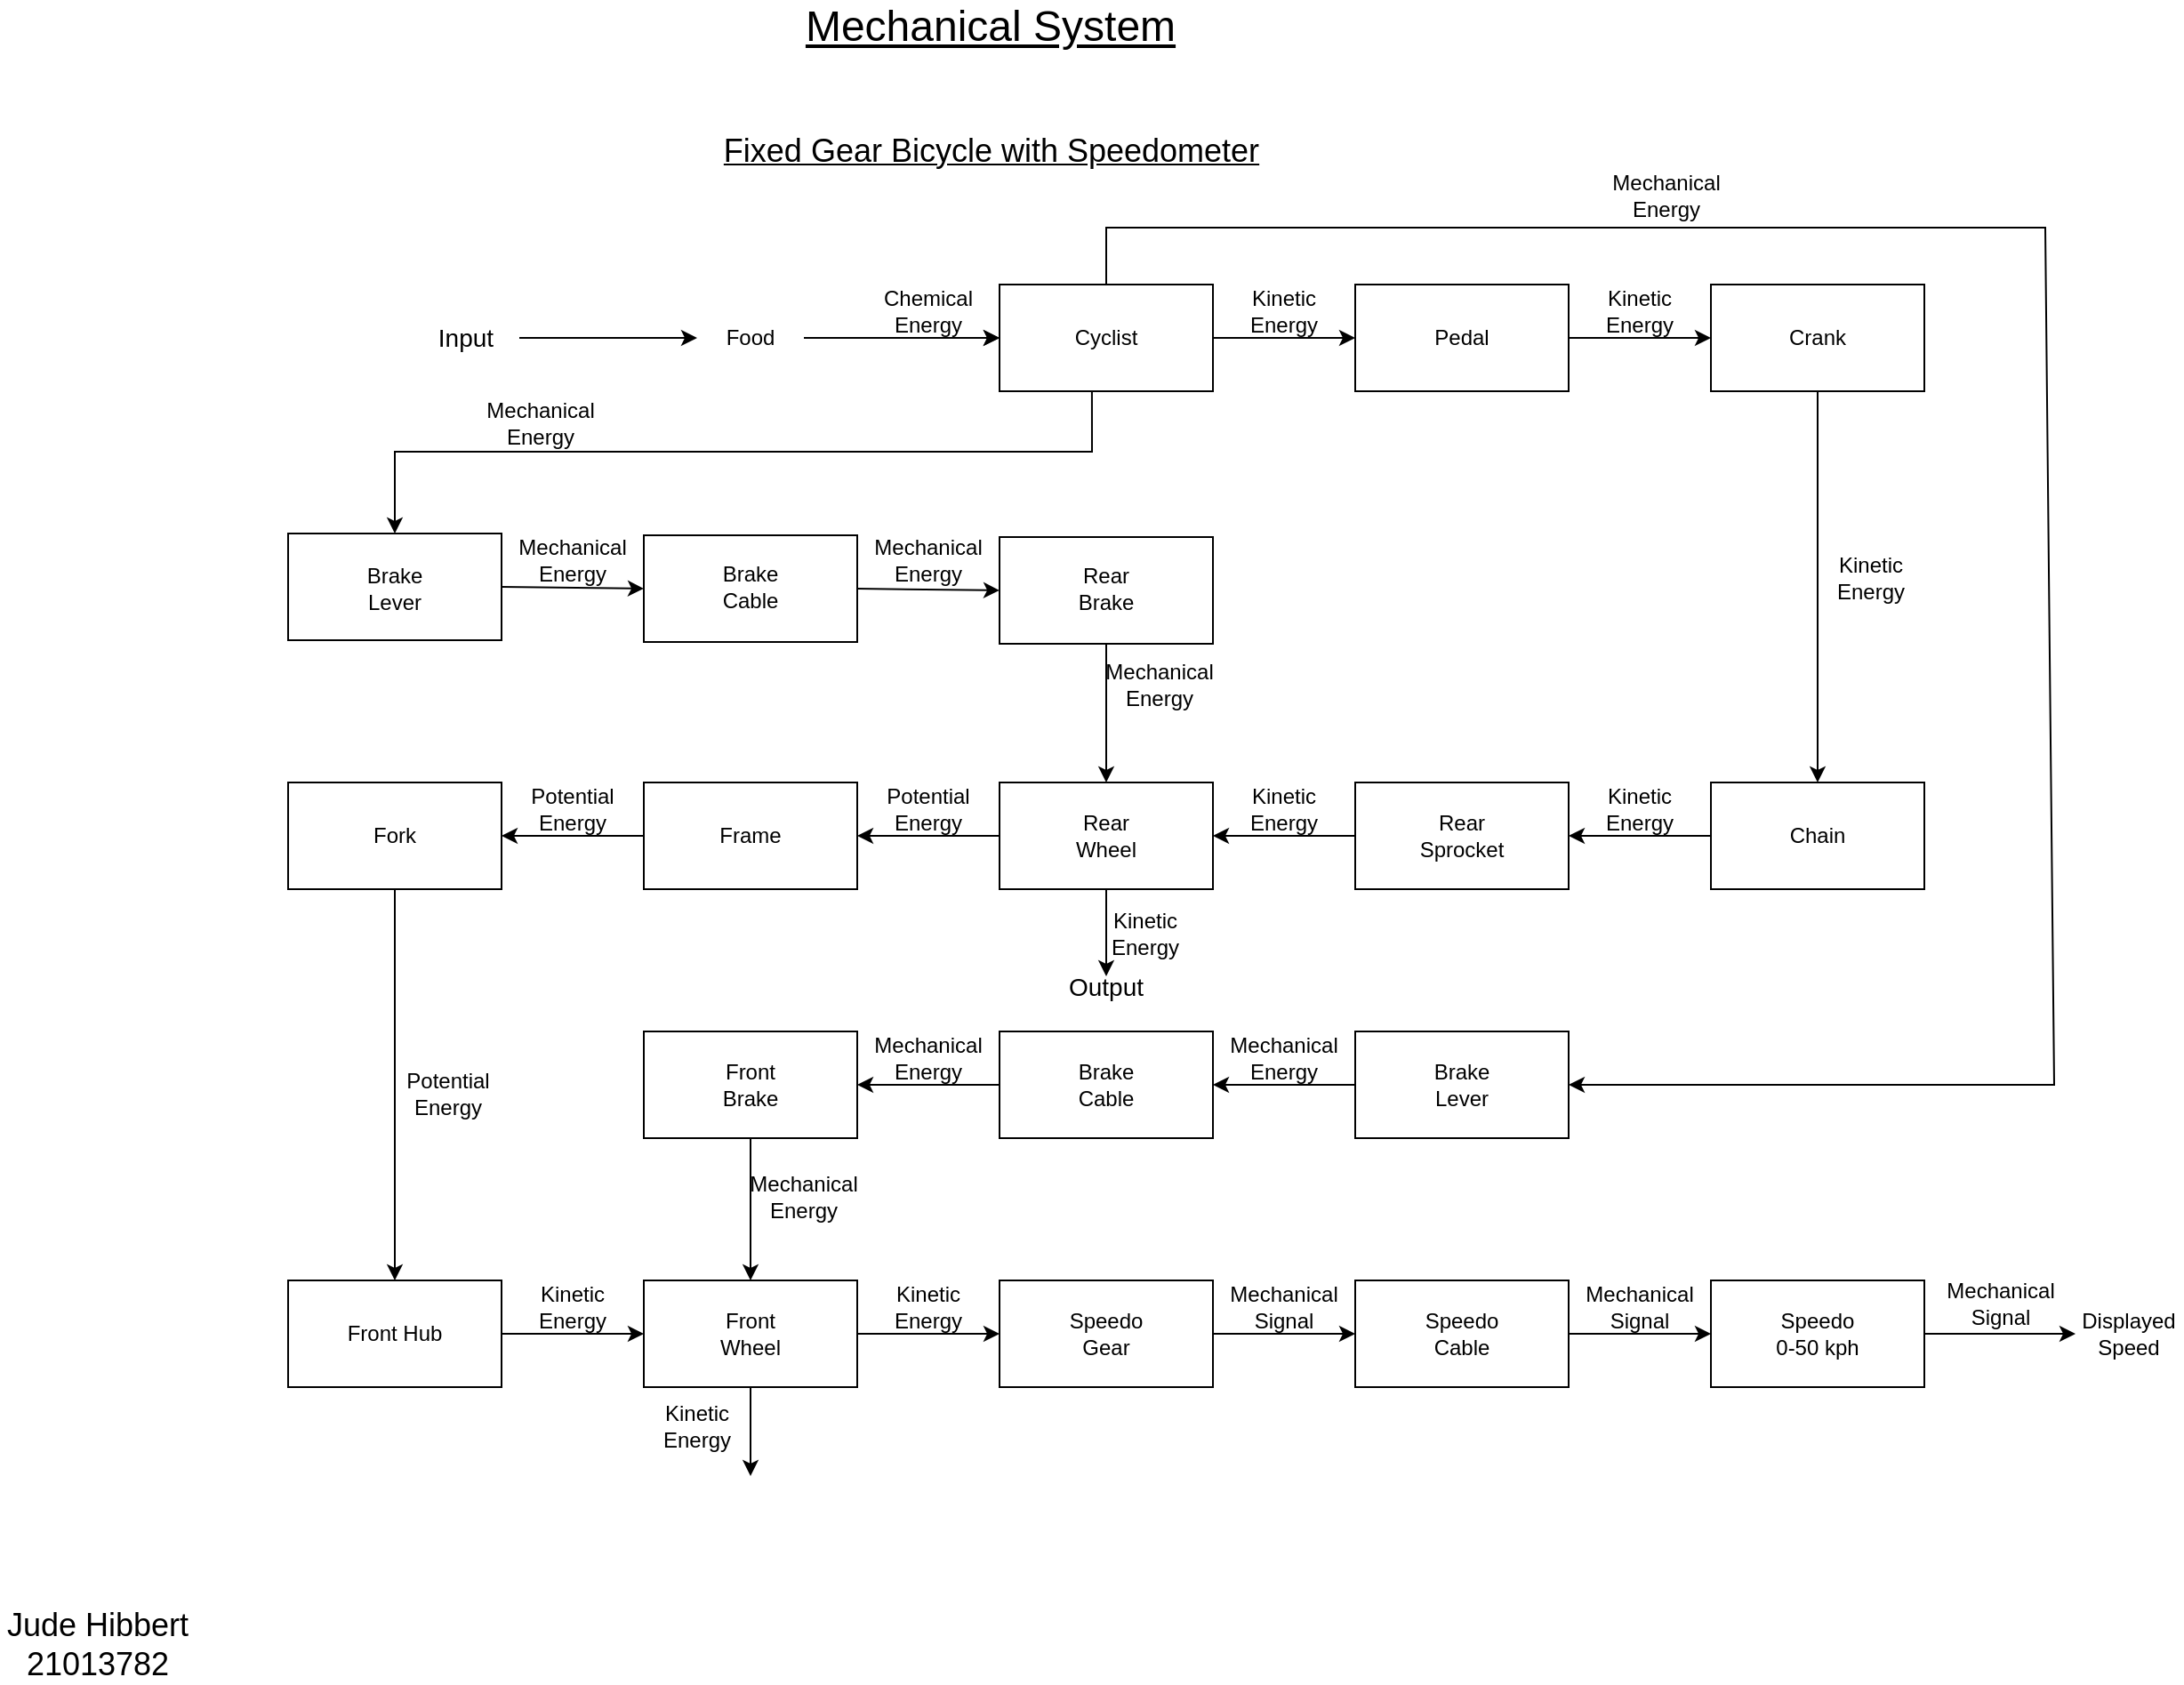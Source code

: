 <mxfile version="24.8.4">
  <diagram name="Page-1" id="2cfFHOulRr0jmVhnRome">
    <mxGraphModel dx="1426" dy="749" grid="0" gridSize="10" guides="1" tooltips="1" connect="1" arrows="1" fold="1" page="1" pageScale="1" pageWidth="1654" pageHeight="1169" math="0" shadow="0">
      <root>
        <mxCell id="0" />
        <mxCell id="1" parent="0" />
        <mxCell id="JS8GYsMPz_EXCHOyPgL2-1" value="&lt;font style=&quot;font-size: 14px;&quot;&gt;Input&lt;/font&gt;" style="text;html=1;align=center;verticalAlign=middle;whiteSpace=wrap;rounded=0;" parent="1" vertex="1">
          <mxGeometry x="502" y="205" width="60" height="30" as="geometry" />
        </mxCell>
        <mxCell id="JS8GYsMPz_EXCHOyPgL2-3" value="" style="endArrow=classic;html=1;rounded=0;exitX=1;exitY=0.5;exitDx=0;exitDy=0;entryX=0;entryY=0.5;entryDx=0;entryDy=0;" parent="1" source="JS8GYsMPz_EXCHOyPgL2-1" target="JS8GYsMPz_EXCHOyPgL2-4" edge="1">
          <mxGeometry width="50" height="50" relative="1" as="geometry">
            <mxPoint x="1032" y="480" as="sourcePoint" />
            <mxPoint x="632" y="220" as="targetPoint" />
          </mxGeometry>
        </mxCell>
        <mxCell id="DWiBkSZHnp0TXxf3I4Nh-1" value="" style="edgeStyle=orthogonalEdgeStyle;rounded=0;orthogonalLoop=1;jettySize=auto;html=1;" edge="1" parent="1" source="JS8GYsMPz_EXCHOyPgL2-4" target="JS8GYsMPz_EXCHOyPgL2-7">
          <mxGeometry relative="1" as="geometry" />
        </mxCell>
        <mxCell id="JS8GYsMPz_EXCHOyPgL2-4" value="Food" style="text;html=1;align=center;verticalAlign=middle;whiteSpace=wrap;rounded=0;" parent="1" vertex="1">
          <mxGeometry x="662" y="205" width="60" height="30" as="geometry" />
        </mxCell>
        <mxCell id="JS8GYsMPz_EXCHOyPgL2-5" value="" style="endArrow=classic;html=1;rounded=0;exitX=1;exitY=0.5;exitDx=0;exitDy=0;entryX=0;entryY=0.5;entryDx=0;entryDy=0;" parent="1" target="JS8GYsMPz_EXCHOyPgL2-7" edge="1">
          <mxGeometry width="50" height="50" relative="1" as="geometry">
            <mxPoint x="752" y="220" as="sourcePoint" />
            <mxPoint x="772" y="225" as="targetPoint" />
          </mxGeometry>
        </mxCell>
        <mxCell id="JS8GYsMPz_EXCHOyPgL2-6" value="Chemical Energy" style="text;html=1;align=center;verticalAlign=middle;whiteSpace=wrap;rounded=0;" parent="1" vertex="1">
          <mxGeometry x="762" y="190" width="60" height="30" as="geometry" />
        </mxCell>
        <mxCell id="JS8GYsMPz_EXCHOyPgL2-7" value="" style="rounded=0;whiteSpace=wrap;html=1;" parent="1" vertex="1">
          <mxGeometry x="832" y="190" width="120" height="60" as="geometry" />
        </mxCell>
        <mxCell id="JS8GYsMPz_EXCHOyPgL2-8" value="Cyclist" style="text;html=1;align=center;verticalAlign=middle;whiteSpace=wrap;rounded=0;" parent="1" vertex="1">
          <mxGeometry x="862" y="205" width="60" height="30" as="geometry" />
        </mxCell>
        <mxCell id="JS8GYsMPz_EXCHOyPgL2-13" value="" style="endArrow=classic;html=1;rounded=0;entryX=0;entryY=0.5;entryDx=0;entryDy=0;exitX=1;exitY=0.5;exitDx=0;exitDy=0;" parent="1" target="JS8GYsMPz_EXCHOyPgL2-14" edge="1">
          <mxGeometry width="50" height="50" relative="1" as="geometry">
            <mxPoint x="952" y="220" as="sourcePoint" />
            <mxPoint x="882" y="430" as="targetPoint" />
          </mxGeometry>
        </mxCell>
        <mxCell id="JS8GYsMPz_EXCHOyPgL2-14" value="" style="rounded=0;whiteSpace=wrap;html=1;" parent="1" vertex="1">
          <mxGeometry x="1032" y="190" width="120" height="60" as="geometry" />
        </mxCell>
        <mxCell id="JS8GYsMPz_EXCHOyPgL2-15" value="Kinetic Energy" style="text;html=1;align=center;verticalAlign=middle;whiteSpace=wrap;rounded=0;" parent="1" vertex="1">
          <mxGeometry x="962" y="190" width="60" height="30" as="geometry" />
        </mxCell>
        <mxCell id="JS8GYsMPz_EXCHOyPgL2-16" value="Pedal" style="text;html=1;align=center;verticalAlign=middle;whiteSpace=wrap;rounded=0;" parent="1" vertex="1">
          <mxGeometry x="1062" y="205" width="60" height="30" as="geometry" />
        </mxCell>
        <mxCell id="JS8GYsMPz_EXCHOyPgL2-17" value="" style="rounded=0;whiteSpace=wrap;html=1;" parent="1" vertex="1">
          <mxGeometry x="1232" y="190" width="120" height="60" as="geometry" />
        </mxCell>
        <mxCell id="JS8GYsMPz_EXCHOyPgL2-18" value="" style="endArrow=classic;html=1;rounded=0;exitX=1;exitY=0.5;exitDx=0;exitDy=0;entryX=0;entryY=0.5;entryDx=0;entryDy=0;" parent="1" source="JS8GYsMPz_EXCHOyPgL2-14" target="JS8GYsMPz_EXCHOyPgL2-17" edge="1">
          <mxGeometry width="50" height="50" relative="1" as="geometry">
            <mxPoint x="902" y="380" as="sourcePoint" />
            <mxPoint x="952" y="330" as="targetPoint" />
          </mxGeometry>
        </mxCell>
        <mxCell id="JS8GYsMPz_EXCHOyPgL2-19" value="Kinetic Energy" style="text;html=1;align=center;verticalAlign=middle;whiteSpace=wrap;rounded=0;" parent="1" vertex="1">
          <mxGeometry x="1162" y="190" width="60" height="30" as="geometry" />
        </mxCell>
        <mxCell id="JS8GYsMPz_EXCHOyPgL2-20" value="Crank" style="text;html=1;align=center;verticalAlign=middle;whiteSpace=wrap;rounded=0;" parent="1" vertex="1">
          <mxGeometry x="1262" y="205" width="60" height="30" as="geometry" />
        </mxCell>
        <mxCell id="JS8GYsMPz_EXCHOyPgL2-21" value="" style="rounded=0;whiteSpace=wrap;html=1;" parent="1" vertex="1">
          <mxGeometry x="1232" y="470" width="120" height="60" as="geometry" />
        </mxCell>
        <mxCell id="lBtSi5bBuaTfHxbqrmxi-2" value="Chain" style="text;html=1;align=center;verticalAlign=middle;whiteSpace=wrap;rounded=0;" parent="1" vertex="1">
          <mxGeometry x="1262" y="485" width="60" height="30" as="geometry" />
        </mxCell>
        <mxCell id="lBtSi5bBuaTfHxbqrmxi-3" value="" style="rounded=0;whiteSpace=wrap;html=1;" parent="1" vertex="1">
          <mxGeometry x="1032" y="470" width="120" height="60" as="geometry" />
        </mxCell>
        <mxCell id="lBtSi5bBuaTfHxbqrmxi-4" value="" style="endArrow=classic;html=1;rounded=0;exitX=0;exitY=0.5;exitDx=0;exitDy=0;entryX=1;entryY=0.5;entryDx=0;entryDy=0;" parent="1" source="JS8GYsMPz_EXCHOyPgL2-21" target="lBtSi5bBuaTfHxbqrmxi-3" edge="1">
          <mxGeometry width="50" height="50" relative="1" as="geometry">
            <mxPoint x="832" y="620" as="sourcePoint" />
            <mxPoint x="882" y="570" as="targetPoint" />
          </mxGeometry>
        </mxCell>
        <mxCell id="lBtSi5bBuaTfHxbqrmxi-5" value="Rear Sprocket" style="text;html=1;align=center;verticalAlign=middle;whiteSpace=wrap;rounded=0;" parent="1" vertex="1">
          <mxGeometry x="1062" y="485" width="60" height="30" as="geometry" />
        </mxCell>
        <mxCell id="lBtSi5bBuaTfHxbqrmxi-6" value="" style="rounded=0;whiteSpace=wrap;html=1;" parent="1" vertex="1">
          <mxGeometry x="832" y="470" width="120" height="60" as="geometry" />
        </mxCell>
        <mxCell id="lBtSi5bBuaTfHxbqrmxi-7" value="Kinetic Energy" style="text;html=1;align=center;verticalAlign=middle;whiteSpace=wrap;rounded=0;" parent="1" vertex="1">
          <mxGeometry x="1162" y="470" width="60" height="30" as="geometry" />
        </mxCell>
        <mxCell id="lBtSi5bBuaTfHxbqrmxi-8" value="" style="endArrow=classic;html=1;rounded=0;exitX=0;exitY=0.5;exitDx=0;exitDy=0;entryX=1;entryY=0.5;entryDx=0;entryDy=0;" parent="1" source="lBtSi5bBuaTfHxbqrmxi-3" target="lBtSi5bBuaTfHxbqrmxi-6" edge="1">
          <mxGeometry width="50" height="50" relative="1" as="geometry">
            <mxPoint x="832" y="620" as="sourcePoint" />
            <mxPoint x="882" y="570" as="targetPoint" />
          </mxGeometry>
        </mxCell>
        <mxCell id="lBtSi5bBuaTfHxbqrmxi-9" value="Rear Wheel" style="text;html=1;align=center;verticalAlign=middle;whiteSpace=wrap;rounded=0;" parent="1" vertex="1">
          <mxGeometry x="862" y="485" width="60" height="30" as="geometry" />
        </mxCell>
        <mxCell id="lBtSi5bBuaTfHxbqrmxi-10" value="" style="rounded=0;whiteSpace=wrap;html=1;" parent="1" vertex="1">
          <mxGeometry x="632" y="470" width="120" height="60" as="geometry" />
        </mxCell>
        <mxCell id="lBtSi5bBuaTfHxbqrmxi-11" value="" style="endArrow=classic;html=1;rounded=0;exitX=0;exitY=0.5;exitDx=0;exitDy=0;entryX=1;entryY=0.5;entryDx=0;entryDy=0;" parent="1" source="lBtSi5bBuaTfHxbqrmxi-6" target="lBtSi5bBuaTfHxbqrmxi-10" edge="1">
          <mxGeometry width="50" height="50" relative="1" as="geometry">
            <mxPoint x="832" y="620" as="sourcePoint" />
            <mxPoint x="882" y="570" as="targetPoint" />
          </mxGeometry>
        </mxCell>
        <mxCell id="lBtSi5bBuaTfHxbqrmxi-12" value="Kinetic Energy" style="text;html=1;align=center;verticalAlign=middle;whiteSpace=wrap;rounded=0;" parent="1" vertex="1">
          <mxGeometry x="962" y="470" width="60" height="30" as="geometry" />
        </mxCell>
        <mxCell id="lBtSi5bBuaTfHxbqrmxi-13" value="Potential Energy" style="text;html=1;align=center;verticalAlign=middle;whiteSpace=wrap;rounded=0;" parent="1" vertex="1">
          <mxGeometry x="762" y="470" width="60" height="30" as="geometry" />
        </mxCell>
        <mxCell id="lBtSi5bBuaTfHxbqrmxi-21" value="Mechanical Energy" style="text;html=1;align=center;verticalAlign=middle;whiteSpace=wrap;rounded=0;" parent="1" vertex="1">
          <mxGeometry x="892" y="400" width="60" height="30" as="geometry" />
        </mxCell>
        <mxCell id="lBtSi5bBuaTfHxbqrmxi-26" value="Frame" style="text;html=1;align=center;verticalAlign=middle;whiteSpace=wrap;rounded=0;" parent="1" vertex="1">
          <mxGeometry x="662" y="485" width="60" height="30" as="geometry" />
        </mxCell>
        <mxCell id="lBtSi5bBuaTfHxbqrmxi-27" value="" style="rounded=0;whiteSpace=wrap;html=1;" parent="1" vertex="1">
          <mxGeometry x="432" y="470" width="120" height="60" as="geometry" />
        </mxCell>
        <mxCell id="lBtSi5bBuaTfHxbqrmxi-28" value="Fork" style="text;html=1;align=center;verticalAlign=middle;whiteSpace=wrap;rounded=0;" parent="1" vertex="1">
          <mxGeometry x="462" y="485" width="60" height="30" as="geometry" />
        </mxCell>
        <mxCell id="lBtSi5bBuaTfHxbqrmxi-29" value="" style="endArrow=classic;html=1;rounded=0;exitX=0;exitY=0.5;exitDx=0;exitDy=0;entryX=1;entryY=0.5;entryDx=0;entryDy=0;" parent="1" source="lBtSi5bBuaTfHxbqrmxi-10" target="lBtSi5bBuaTfHxbqrmxi-27" edge="1">
          <mxGeometry width="50" height="50" relative="1" as="geometry">
            <mxPoint x="542" y="649" as="sourcePoint" />
            <mxPoint x="592" y="599" as="targetPoint" />
          </mxGeometry>
        </mxCell>
        <mxCell id="lBtSi5bBuaTfHxbqrmxi-37" value="Potential Energy" style="text;html=1;align=center;verticalAlign=middle;whiteSpace=wrap;rounded=0;" parent="1" vertex="1">
          <mxGeometry x="562" y="470" width="60" height="30" as="geometry" />
        </mxCell>
        <mxCell id="lBtSi5bBuaTfHxbqrmxi-39" value="" style="endArrow=classic;html=1;rounded=0;exitX=0.5;exitY=1;exitDx=0;exitDy=0;entryX=0.5;entryY=0;entryDx=0;entryDy=0;" parent="1" source="lBtSi5bBuaTfHxbqrmxi-14" target="lBtSi5bBuaTfHxbqrmxi-6" edge="1">
          <mxGeometry width="50" height="50" relative="1" as="geometry">
            <mxPoint x="1022" y="420" as="sourcePoint" />
            <mxPoint x="1052" y="360" as="targetPoint" />
          </mxGeometry>
        </mxCell>
        <mxCell id="lBtSi5bBuaTfHxbqrmxi-14" value="" style="rounded=0;whiteSpace=wrap;html=1;" parent="1" vertex="1">
          <mxGeometry x="832" y="332" width="120" height="60" as="geometry" />
        </mxCell>
        <mxCell id="lBtSi5bBuaTfHxbqrmxi-15" value="" style="rounded=0;whiteSpace=wrap;html=1;" parent="1" vertex="1">
          <mxGeometry x="632" y="331" width="120" height="60" as="geometry" />
        </mxCell>
        <mxCell id="lBtSi5bBuaTfHxbqrmxi-16" value="" style="rounded=0;whiteSpace=wrap;html=1;" parent="1" vertex="1">
          <mxGeometry x="432" y="330" width="120" height="60" as="geometry" />
        </mxCell>
        <mxCell id="lBtSi5bBuaTfHxbqrmxi-20" value="Rear Brake" style="text;html=1;align=center;verticalAlign=middle;whiteSpace=wrap;rounded=0;" parent="1" vertex="1">
          <mxGeometry x="862" y="346" width="60" height="30" as="geometry" />
        </mxCell>
        <mxCell id="lBtSi5bBuaTfHxbqrmxi-22" value="Mechanical Energy" style="text;html=1;align=center;verticalAlign=middle;whiteSpace=wrap;rounded=0;" parent="1" vertex="1">
          <mxGeometry x="762" y="330" width="60" height="30" as="geometry" />
        </mxCell>
        <mxCell id="lBtSi5bBuaTfHxbqrmxi-23" value="Mechanical Energy" style="text;html=1;align=center;verticalAlign=middle;whiteSpace=wrap;rounded=0;" parent="1" vertex="1">
          <mxGeometry x="562" y="330" width="60" height="30" as="geometry" />
        </mxCell>
        <mxCell id="lBtSi5bBuaTfHxbqrmxi-24" value="Brake Cable" style="text;html=1;align=center;verticalAlign=middle;whiteSpace=wrap;rounded=0;" parent="1" vertex="1">
          <mxGeometry x="662" y="345" width="60" height="30" as="geometry" />
        </mxCell>
        <mxCell id="lBtSi5bBuaTfHxbqrmxi-25" value="Brake Lever" style="text;html=1;align=center;verticalAlign=middle;whiteSpace=wrap;rounded=0;" parent="1" vertex="1">
          <mxGeometry x="462" y="346" width="60" height="30" as="geometry" />
        </mxCell>
        <mxCell id="lBtSi5bBuaTfHxbqrmxi-40" value="" style="endArrow=classic;html=1;rounded=0;exitX=1;exitY=0.5;exitDx=0;exitDy=0;entryX=0;entryY=0.5;entryDx=0;entryDy=0;" parent="1" source="lBtSi5bBuaTfHxbqrmxi-15" target="lBtSi5bBuaTfHxbqrmxi-14" edge="1">
          <mxGeometry width="50" height="50" relative="1" as="geometry">
            <mxPoint x="942" y="532" as="sourcePoint" />
            <mxPoint x="992" y="482" as="targetPoint" />
          </mxGeometry>
        </mxCell>
        <mxCell id="lBtSi5bBuaTfHxbqrmxi-41" value="" style="endArrow=classic;html=1;rounded=0;exitX=1;exitY=0.5;exitDx=0;exitDy=0;entryX=0;entryY=0.5;entryDx=0;entryDy=0;" parent="1" source="lBtSi5bBuaTfHxbqrmxi-16" target="lBtSi5bBuaTfHxbqrmxi-15" edge="1">
          <mxGeometry width="50" height="50" relative="1" as="geometry">
            <mxPoint x="942" y="532" as="sourcePoint" />
            <mxPoint x="992" y="482" as="targetPoint" />
          </mxGeometry>
        </mxCell>
        <mxCell id="lBtSi5bBuaTfHxbqrmxi-42" value="" style="endArrow=classic;html=1;rounded=0;exitX=0.5;exitY=1;exitDx=0;exitDy=0;entryX=0.5;entryY=0;entryDx=0;entryDy=0;" parent="1" source="JS8GYsMPz_EXCHOyPgL2-17" target="JS8GYsMPz_EXCHOyPgL2-21" edge="1">
          <mxGeometry width="50" height="50" relative="1" as="geometry">
            <mxPoint x="942" y="510" as="sourcePoint" />
            <mxPoint x="992" y="460" as="targetPoint" />
          </mxGeometry>
        </mxCell>
        <mxCell id="lBtSi5bBuaTfHxbqrmxi-43" value="" style="rounded=0;whiteSpace=wrap;html=1;" parent="1" vertex="1">
          <mxGeometry x="432" y="750" width="120" height="60" as="geometry" />
        </mxCell>
        <mxCell id="lBtSi5bBuaTfHxbqrmxi-44" value="Front Hub" style="text;html=1;align=center;verticalAlign=middle;whiteSpace=wrap;rounded=0;" parent="1" vertex="1">
          <mxGeometry x="462" y="765" width="60" height="30" as="geometry" />
        </mxCell>
        <mxCell id="lBtSi5bBuaTfHxbqrmxi-45" value="" style="endArrow=classic;html=1;rounded=0;exitX=0.5;exitY=1;exitDx=0;exitDy=0;entryX=0.5;entryY=0;entryDx=0;entryDy=0;" parent="1" source="lBtSi5bBuaTfHxbqrmxi-27" target="lBtSi5bBuaTfHxbqrmxi-43" edge="1">
          <mxGeometry width="50" height="50" relative="1" as="geometry">
            <mxPoint x="942" y="510" as="sourcePoint" />
            <mxPoint x="992" y="460" as="targetPoint" />
          </mxGeometry>
        </mxCell>
        <mxCell id="lBtSi5bBuaTfHxbqrmxi-46" value="" style="rounded=0;whiteSpace=wrap;html=1;" parent="1" vertex="1">
          <mxGeometry x="632" y="750" width="120" height="60" as="geometry" />
        </mxCell>
        <mxCell id="lBtSi5bBuaTfHxbqrmxi-47" value="Front Wheel" style="text;html=1;align=center;verticalAlign=middle;whiteSpace=wrap;rounded=0;" parent="1" vertex="1">
          <mxGeometry x="662" y="765" width="60" height="30" as="geometry" />
        </mxCell>
        <mxCell id="lBtSi5bBuaTfHxbqrmxi-48" value="" style="endArrow=classic;html=1;rounded=0;exitX=1;exitY=0.5;exitDx=0;exitDy=0;entryX=0;entryY=0.5;entryDx=0;entryDy=0;" parent="1" source="lBtSi5bBuaTfHxbqrmxi-43" target="lBtSi5bBuaTfHxbqrmxi-46" edge="1">
          <mxGeometry width="50" height="50" relative="1" as="geometry">
            <mxPoint x="942" y="650" as="sourcePoint" />
            <mxPoint x="992" y="600" as="targetPoint" />
          </mxGeometry>
        </mxCell>
        <mxCell id="lBtSi5bBuaTfHxbqrmxi-49" value="Kinetic Energy" style="text;html=1;align=center;verticalAlign=middle;whiteSpace=wrap;rounded=0;" parent="1" vertex="1">
          <mxGeometry x="1292" y="340" width="60" height="30" as="geometry" />
        </mxCell>
        <mxCell id="lBtSi5bBuaTfHxbqrmxi-50" value="Potential Energy" style="text;html=1;align=center;verticalAlign=middle;whiteSpace=wrap;rounded=0;" parent="1" vertex="1">
          <mxGeometry x="492" y="630" width="60" height="30" as="geometry" />
        </mxCell>
        <mxCell id="lBtSi5bBuaTfHxbqrmxi-51" value="Kinetic Energy" style="text;html=1;align=center;verticalAlign=middle;whiteSpace=wrap;rounded=0;" parent="1" vertex="1">
          <mxGeometry x="562" y="750" width="60" height="30" as="geometry" />
        </mxCell>
        <mxCell id="lBtSi5bBuaTfHxbqrmxi-52" value="" style="endArrow=classic;html=1;rounded=0;exitX=0.5;exitY=1;exitDx=0;exitDy=0;" parent="1" source="lBtSi5bBuaTfHxbqrmxi-46" edge="1">
          <mxGeometry width="50" height="50" relative="1" as="geometry">
            <mxPoint x="952" y="510" as="sourcePoint" />
            <mxPoint x="692" y="860" as="targetPoint" />
          </mxGeometry>
        </mxCell>
        <mxCell id="lBtSi5bBuaTfHxbqrmxi-54" value="" style="rounded=0;whiteSpace=wrap;html=1;" parent="1" vertex="1">
          <mxGeometry x="632" y="610" width="120" height="60" as="geometry" />
        </mxCell>
        <mxCell id="lBtSi5bBuaTfHxbqrmxi-55" value="" style="rounded=0;whiteSpace=wrap;html=1;" parent="1" vertex="1">
          <mxGeometry x="832" y="610" width="120" height="60" as="geometry" />
        </mxCell>
        <mxCell id="lBtSi5bBuaTfHxbqrmxi-56" value="" style="rounded=0;whiteSpace=wrap;html=1;" parent="1" vertex="1">
          <mxGeometry x="1032" y="610" width="120" height="60" as="geometry" />
        </mxCell>
        <mxCell id="lBtSi5bBuaTfHxbqrmxi-57" value="" style="endArrow=classic;html=1;rounded=0;exitX=0;exitY=0.5;exitDx=0;exitDy=0;entryX=1;entryY=0.5;entryDx=0;entryDy=0;" parent="1" source="lBtSi5bBuaTfHxbqrmxi-56" target="lBtSi5bBuaTfHxbqrmxi-55" edge="1">
          <mxGeometry width="50" height="50" relative="1" as="geometry">
            <mxPoint x="952" y="710" as="sourcePoint" />
            <mxPoint x="1002" y="660" as="targetPoint" />
          </mxGeometry>
        </mxCell>
        <mxCell id="lBtSi5bBuaTfHxbqrmxi-58" value="" style="endArrow=classic;html=1;rounded=0;exitX=0;exitY=0.5;exitDx=0;exitDy=0;entryX=1;entryY=0.5;entryDx=0;entryDy=0;" parent="1" source="lBtSi5bBuaTfHxbqrmxi-55" target="lBtSi5bBuaTfHxbqrmxi-54" edge="1">
          <mxGeometry width="50" height="50" relative="1" as="geometry">
            <mxPoint x="952" y="710" as="sourcePoint" />
            <mxPoint x="1002" y="660" as="targetPoint" />
          </mxGeometry>
        </mxCell>
        <mxCell id="lBtSi5bBuaTfHxbqrmxi-59" value="" style="endArrow=classic;html=1;rounded=0;exitX=0.5;exitY=1;exitDx=0;exitDy=0;entryX=0.5;entryY=0;entryDx=0;entryDy=0;" parent="1" source="lBtSi5bBuaTfHxbqrmxi-54" target="lBtSi5bBuaTfHxbqrmxi-46" edge="1">
          <mxGeometry width="50" height="50" relative="1" as="geometry">
            <mxPoint x="952" y="710" as="sourcePoint" />
            <mxPoint x="1002" y="660" as="targetPoint" />
          </mxGeometry>
        </mxCell>
        <mxCell id="lBtSi5bBuaTfHxbqrmxi-60" value="Mechanical Energy" style="text;html=1;align=center;verticalAlign=middle;whiteSpace=wrap;rounded=0;" parent="1" vertex="1">
          <mxGeometry x="962" y="610" width="60" height="30" as="geometry" />
        </mxCell>
        <mxCell id="lBtSi5bBuaTfHxbqrmxi-61" value="Mechanical Energy" style="text;html=1;align=center;verticalAlign=middle;whiteSpace=wrap;rounded=0;" parent="1" vertex="1">
          <mxGeometry x="762" y="610" width="60" height="30" as="geometry" />
        </mxCell>
        <mxCell id="lBtSi5bBuaTfHxbqrmxi-62" value="Mechanical Energy" style="text;html=1;align=center;verticalAlign=middle;whiteSpace=wrap;rounded=0;" parent="1" vertex="1">
          <mxGeometry x="692" y="688" width="60" height="30" as="geometry" />
        </mxCell>
        <mxCell id="lBtSi5bBuaTfHxbqrmxi-63" value="Front Brake" style="text;html=1;align=center;verticalAlign=middle;whiteSpace=wrap;rounded=0;" parent="1" vertex="1">
          <mxGeometry x="662" y="625" width="60" height="30" as="geometry" />
        </mxCell>
        <mxCell id="lBtSi5bBuaTfHxbqrmxi-64" value="Brake Cable" style="text;html=1;align=center;verticalAlign=middle;whiteSpace=wrap;rounded=0;" parent="1" vertex="1">
          <mxGeometry x="862" y="625" width="60" height="30" as="geometry" />
        </mxCell>
        <mxCell id="lBtSi5bBuaTfHxbqrmxi-65" value="Brake Lever" style="text;html=1;align=center;verticalAlign=middle;whiteSpace=wrap;rounded=0;" parent="1" vertex="1">
          <mxGeometry x="1062" y="625" width="60" height="30" as="geometry" />
        </mxCell>
        <mxCell id="lBtSi5bBuaTfHxbqrmxi-66" value="" style="rounded=0;whiteSpace=wrap;html=1;" parent="1" vertex="1">
          <mxGeometry x="832" y="750" width="120" height="60" as="geometry" />
        </mxCell>
        <mxCell id="lBtSi5bBuaTfHxbqrmxi-67" value="" style="rounded=0;whiteSpace=wrap;html=1;" parent="1" vertex="1">
          <mxGeometry x="1032" y="750" width="120" height="60" as="geometry" />
        </mxCell>
        <mxCell id="lBtSi5bBuaTfHxbqrmxi-68" value="" style="rounded=0;whiteSpace=wrap;html=1;" parent="1" vertex="1">
          <mxGeometry x="1232" y="750" width="120" height="60" as="geometry" />
        </mxCell>
        <mxCell id="lBtSi5bBuaTfHxbqrmxi-69" value="" style="endArrow=classic;html=1;rounded=0;exitX=1;exitY=0.5;exitDx=0;exitDy=0;entryX=0;entryY=0.5;entryDx=0;entryDy=0;" parent="1" source="lBtSi5bBuaTfHxbqrmxi-46" target="lBtSi5bBuaTfHxbqrmxi-66" edge="1">
          <mxGeometry width="50" height="50" relative="1" as="geometry">
            <mxPoint x="952" y="710" as="sourcePoint" />
            <mxPoint x="1002" y="660" as="targetPoint" />
          </mxGeometry>
        </mxCell>
        <mxCell id="lBtSi5bBuaTfHxbqrmxi-70" value="" style="endArrow=classic;html=1;rounded=0;exitX=1;exitY=0.5;exitDx=0;exitDy=0;entryX=0;entryY=0.5;entryDx=0;entryDy=0;" parent="1" source="lBtSi5bBuaTfHxbqrmxi-66" target="lBtSi5bBuaTfHxbqrmxi-67" edge="1">
          <mxGeometry width="50" height="50" relative="1" as="geometry">
            <mxPoint x="952" y="710" as="sourcePoint" />
            <mxPoint x="1002" y="660" as="targetPoint" />
          </mxGeometry>
        </mxCell>
        <mxCell id="lBtSi5bBuaTfHxbqrmxi-71" value="" style="endArrow=classic;html=1;rounded=0;exitX=1;exitY=0.5;exitDx=0;exitDy=0;entryX=0;entryY=0.5;entryDx=0;entryDy=0;" parent="1" source="lBtSi5bBuaTfHxbqrmxi-67" target="lBtSi5bBuaTfHxbqrmxi-68" edge="1">
          <mxGeometry width="50" height="50" relative="1" as="geometry">
            <mxPoint x="952" y="710" as="sourcePoint" />
            <mxPoint x="1002" y="660" as="targetPoint" />
          </mxGeometry>
        </mxCell>
        <mxCell id="lBtSi5bBuaTfHxbqrmxi-72" value="Speedo Gear" style="text;html=1;align=center;verticalAlign=middle;whiteSpace=wrap;rounded=0;" parent="1" vertex="1">
          <mxGeometry x="862" y="765" width="60" height="30" as="geometry" />
        </mxCell>
        <mxCell id="lBtSi5bBuaTfHxbqrmxi-73" value="Kinetic Energy" style="text;html=1;align=center;verticalAlign=middle;whiteSpace=wrap;rounded=0;" parent="1" vertex="1">
          <mxGeometry x="762" y="750" width="60" height="30" as="geometry" />
        </mxCell>
        <mxCell id="lBtSi5bBuaTfHxbqrmxi-74" value="Speedo Cable" style="text;html=1;align=center;verticalAlign=middle;whiteSpace=wrap;rounded=0;" parent="1" vertex="1">
          <mxGeometry x="1062" y="765" width="60" height="30" as="geometry" />
        </mxCell>
        <mxCell id="lBtSi5bBuaTfHxbqrmxi-75" value="Speedo&lt;div&gt;0-50 kph&lt;/div&gt;" style="text;html=1;align=center;verticalAlign=middle;whiteSpace=wrap;rounded=0;" parent="1" vertex="1">
          <mxGeometry x="1262" y="765" width="60" height="30" as="geometry" />
        </mxCell>
        <mxCell id="lBtSi5bBuaTfHxbqrmxi-76" value="Mechanical Signal" style="text;html=1;align=center;verticalAlign=middle;whiteSpace=wrap;rounded=0;" parent="1" vertex="1">
          <mxGeometry x="962" y="750" width="60" height="30" as="geometry" />
        </mxCell>
        <mxCell id="lBtSi5bBuaTfHxbqrmxi-77" value="Mechanical Signal" style="text;html=1;align=center;verticalAlign=middle;whiteSpace=wrap;rounded=0;" parent="1" vertex="1">
          <mxGeometry x="1162" y="750" width="60" height="30" as="geometry" />
        </mxCell>
        <mxCell id="ba9RO0t1NZVNpjIGtoGc-1" value="&lt;font style=&quot;font-size: 18px;&quot;&gt;&lt;u style=&quot;&quot;&gt;Fixed Gear Bicycle with Speedometer&lt;/u&gt;&lt;/font&gt;" style="text;html=1;align=center;verticalAlign=middle;whiteSpace=wrap;rounded=0;" parent="1" vertex="1">
          <mxGeometry x="624.5" y="100" width="405" height="30" as="geometry" />
        </mxCell>
        <mxCell id="ba9RO0t1NZVNpjIGtoGc-2" value="&lt;font style=&quot;font-size: 24px;&quot;&gt;&lt;u&gt;Mechanical System&lt;/u&gt;&lt;/font&gt;" style="text;html=1;align=center;verticalAlign=middle;whiteSpace=wrap;rounded=0;" parent="1" vertex="1">
          <mxGeometry x="718" y="30" width="218" height="30" as="geometry" />
        </mxCell>
        <mxCell id="ba9RO0t1NZVNpjIGtoGc-4" value="&lt;font style=&quot;font-size: 18px;&quot;&gt;Jude Hibbert&lt;/font&gt;&lt;div&gt;&lt;font style=&quot;font-size: 18px;&quot;&gt;21013782&lt;/font&gt;&lt;/div&gt;" style="text;html=1;align=center;verticalAlign=middle;whiteSpace=wrap;rounded=0;" parent="1" vertex="1">
          <mxGeometry x="270" y="940" width="110" height="30" as="geometry" />
        </mxCell>
        <mxCell id="y9dYLV60E1xEOfml4FxN-1" value="Kinetic Energy" style="text;html=1;align=center;verticalAlign=middle;whiteSpace=wrap;rounded=0;" parent="1" vertex="1">
          <mxGeometry x="632" y="817" width="60" height="30" as="geometry" />
        </mxCell>
        <mxCell id="y9dYLV60E1xEOfml4FxN-3" value="Displayed Speed" style="text;html=1;align=center;verticalAlign=middle;whiteSpace=wrap;rounded=0;" parent="1" vertex="1">
          <mxGeometry x="1437" y="765" width="60" height="30" as="geometry" />
        </mxCell>
        <mxCell id="y9dYLV60E1xEOfml4FxN-4" value="" style="endArrow=classic;html=1;rounded=0;entryX=0;entryY=0.5;entryDx=0;entryDy=0;" parent="1" target="y9dYLV60E1xEOfml4FxN-3" edge="1">
          <mxGeometry width="50" height="50" relative="1" as="geometry">
            <mxPoint x="1352" y="780" as="sourcePoint" />
            <mxPoint x="1431" y="778" as="targetPoint" />
          </mxGeometry>
        </mxCell>
        <mxCell id="y9dYLV60E1xEOfml4FxN-5" value="Mechanical Signal" style="text;html=1;align=center;verticalAlign=middle;whiteSpace=wrap;rounded=0;" parent="1" vertex="1">
          <mxGeometry x="1365" y="748" width="60" height="30" as="geometry" />
        </mxCell>
        <mxCell id="y9dYLV60E1xEOfml4FxN-9" value="" style="endArrow=classic;html=1;rounded=0;exitX=0.433;exitY=1;exitDx=0;exitDy=0;exitPerimeter=0;entryX=0.5;entryY=0;entryDx=0;entryDy=0;" parent="1" source="JS8GYsMPz_EXCHOyPgL2-7" target="lBtSi5bBuaTfHxbqrmxi-16" edge="1">
          <mxGeometry width="50" height="50" relative="1" as="geometry">
            <mxPoint x="952" y="325" as="sourcePoint" />
            <mxPoint x="492" y="282" as="targetPoint" />
            <Array as="points">
              <mxPoint x="884" y="284" />
              <mxPoint x="492" y="284" />
            </Array>
          </mxGeometry>
        </mxCell>
        <mxCell id="y9dYLV60E1xEOfml4FxN-10" value="Mechanical Energy" style="text;html=1;align=center;verticalAlign=middle;whiteSpace=wrap;rounded=0;" parent="1" vertex="1">
          <mxGeometry x="544" y="253" width="60" height="30" as="geometry" />
        </mxCell>
        <mxCell id="y9dYLV60E1xEOfml4FxN-11" value="" style="endArrow=classic;html=1;rounded=0;exitX=0.5;exitY=0;exitDx=0;exitDy=0;entryX=1;entryY=0.5;entryDx=0;entryDy=0;" parent="1" source="JS8GYsMPz_EXCHOyPgL2-7" target="lBtSi5bBuaTfHxbqrmxi-56" edge="1">
          <mxGeometry width="50" height="50" relative="1" as="geometry">
            <mxPoint x="972" y="164" as="sourcePoint" />
            <mxPoint x="1311" y="644" as="targetPoint" />
            <Array as="points">
              <mxPoint x="892" y="158" />
              <mxPoint x="1420" y="158" />
              <mxPoint x="1425" y="640" />
            </Array>
          </mxGeometry>
        </mxCell>
        <mxCell id="y9dYLV60E1xEOfml4FxN-12" value="Mechanical Energy" style="text;html=1;align=center;verticalAlign=middle;whiteSpace=wrap;rounded=0;" parent="1" vertex="1">
          <mxGeometry x="1177" y="125" width="60" height="30" as="geometry" />
        </mxCell>
        <mxCell id="y9dYLV60E1xEOfml4FxN-13" value="" style="endArrow=classic;html=1;rounded=0;exitX=0.5;exitY=1;exitDx=0;exitDy=0;" parent="1" source="lBtSi5bBuaTfHxbqrmxi-6" edge="1">
          <mxGeometry width="50" height="50" relative="1" as="geometry">
            <mxPoint x="924" y="512" as="sourcePoint" />
            <mxPoint x="892" y="579" as="targetPoint" />
          </mxGeometry>
        </mxCell>
        <mxCell id="y9dYLV60E1xEOfml4FxN-14" value="Kinetic Energy" style="text;html=1;align=center;verticalAlign=middle;whiteSpace=wrap;rounded=0;" parent="1" vertex="1">
          <mxGeometry x="884" y="540" width="60" height="30" as="geometry" />
        </mxCell>
        <mxCell id="y9dYLV60E1xEOfml4FxN-15" value="&lt;font style=&quot;font-size: 14px;&quot;&gt;Output&lt;/font&gt;" style="text;html=1;align=center;verticalAlign=middle;whiteSpace=wrap;rounded=0;" parent="1" vertex="1">
          <mxGeometry x="862" y="570" width="60" height="30" as="geometry" />
        </mxCell>
      </root>
    </mxGraphModel>
  </diagram>
</mxfile>

